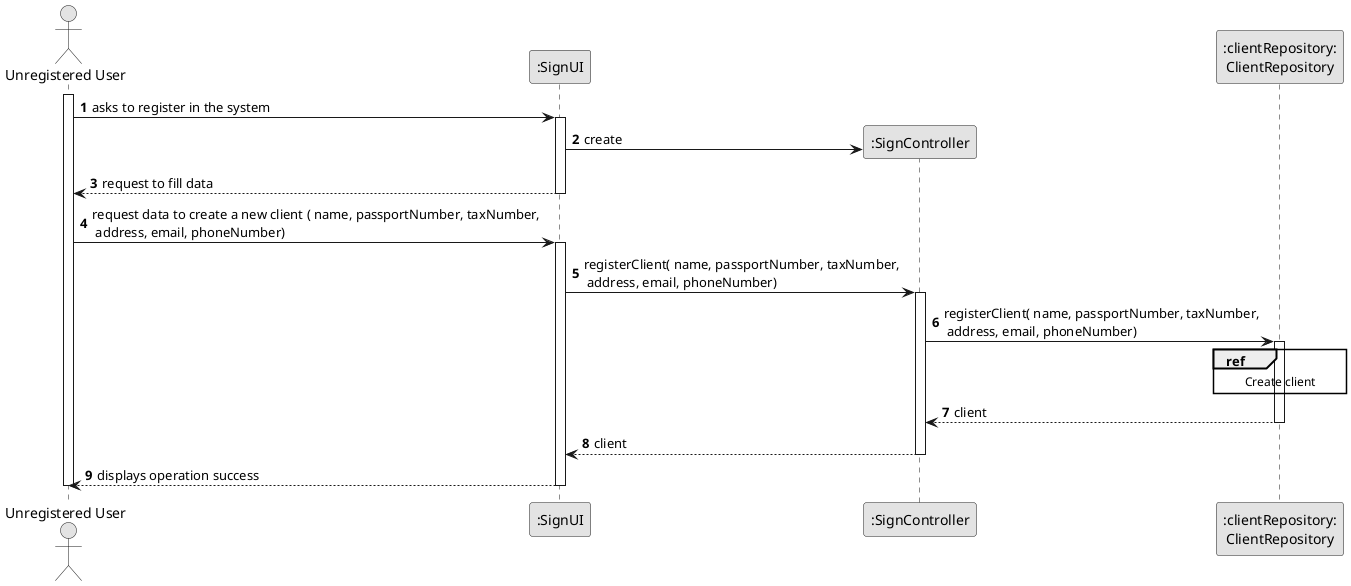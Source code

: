 @startuml
skinparam monochrome true
skinparam packageStyle rectangle
skinparam shadowing false

autonumber

'hide footbox
actor "Unregistered User" as UU
participant ":SignUI" as UI
participant ":SignController" as CTRL
participant ":clientRepository:\nClientRepository" as CLR

activate UU

        UU -> UI : asks to register in the system

        activate UI

            create CTRL
            UI -> CTRL** : create

            deactivate CTRL

            UI --> UU : request to fill data
        deactivate UI


    UU -> UI : request data to create a new client ( name, passportNumber, taxNumber, \n address, email, phoneNumber)
    activate UI

       UI -> CTRL : registerClient( name, passportNumber, taxNumber, \n address, email, phoneNumber)

            activate CTRL

                CTRL -> CLR: registerClient( name, passportNumber, taxNumber, \n address, email, phoneNumber)
                activate CLR
               ref over CLR
               Create client
               end ref


                    CLR --> CTRL: client
                deactivate CLR

            CTRL --> UI: client
            deactivate CTRL
            UI --> UU: displays operation success
    deactivate UI

deactivate UU

@enduml